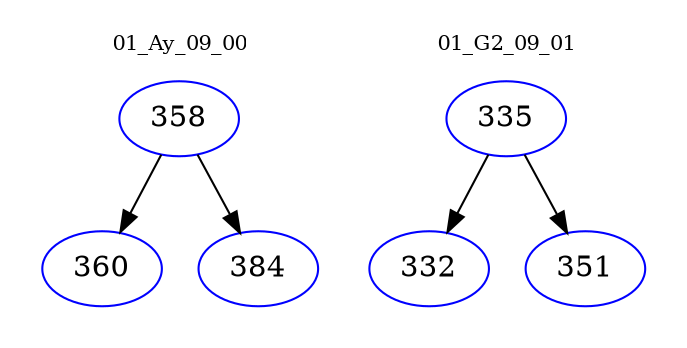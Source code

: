 digraph{
subgraph cluster_0 {
color = white
label = "01_Ay_09_00";
fontsize=10;
T0_358 [label="358", color="blue"]
T0_358 -> T0_360 [color="black"]
T0_360 [label="360", color="blue"]
T0_358 -> T0_384 [color="black"]
T0_384 [label="384", color="blue"]
}
subgraph cluster_1 {
color = white
label = "01_G2_09_01";
fontsize=10;
T1_335 [label="335", color="blue"]
T1_335 -> T1_332 [color="black"]
T1_332 [label="332", color="blue"]
T1_335 -> T1_351 [color="black"]
T1_351 [label="351", color="blue"]
}
}
